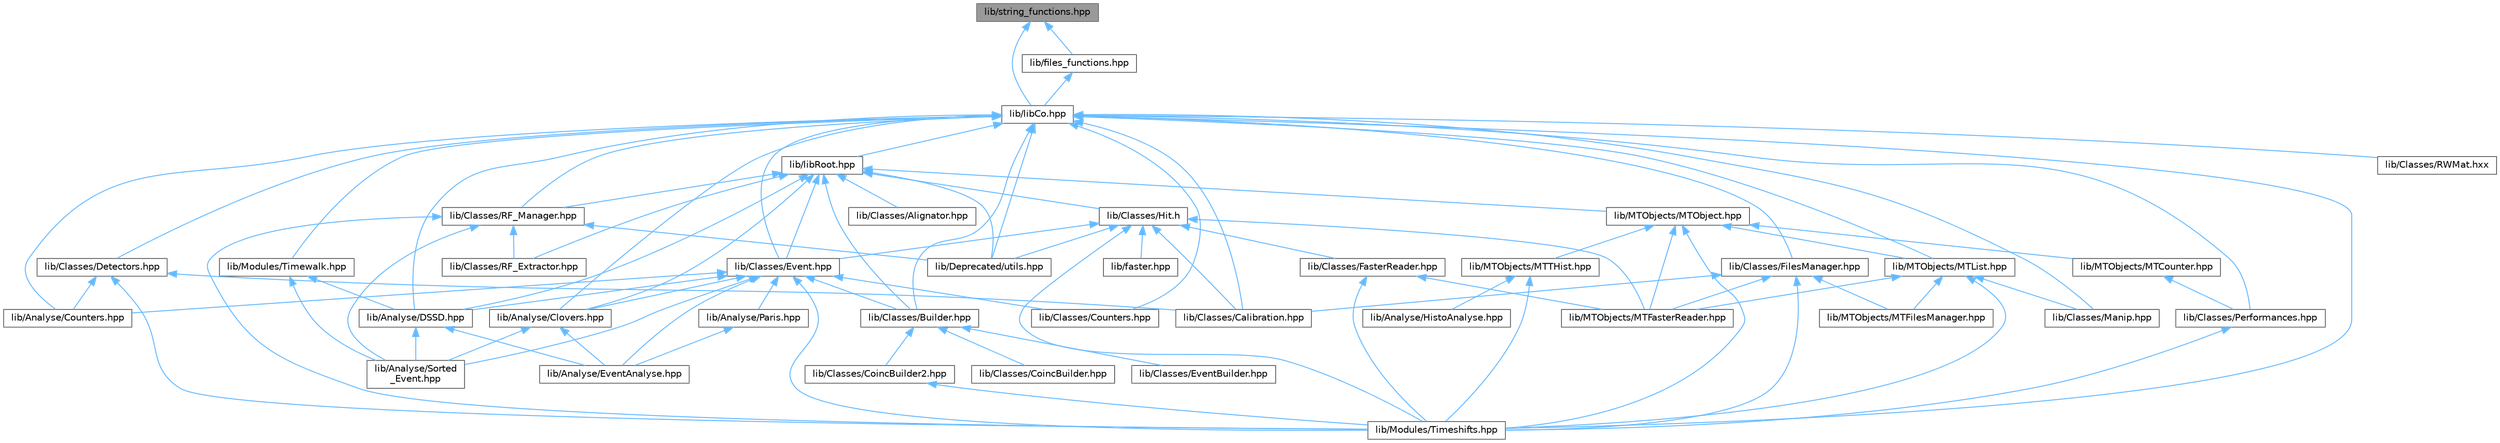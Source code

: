 digraph "lib/string_functions.hpp"
{
 // LATEX_PDF_SIZE
  bgcolor="transparent";
  edge [fontname=Helvetica,fontsize=10,labelfontname=Helvetica,labelfontsize=10];
  node [fontname=Helvetica,fontsize=10,shape=box,height=0.2,width=0.4];
  Node1 [id="Node000001",label="lib/string_functions.hpp",height=0.2,width=0.4,color="gray40", fillcolor="grey60", style="filled", fontcolor="black",tooltip=" "];
  Node1 -> Node2 [id="edge1_Node000001_Node000002",dir="back",color="steelblue1",style="solid",tooltip=" "];
  Node2 [id="Node000002",label="lib/files_functions.hpp",height=0.2,width=0.4,color="grey40", fillcolor="white", style="filled",URL="$files__functions_8hpp.html",tooltip=" "];
  Node2 -> Node3 [id="edge2_Node000002_Node000003",dir="back",color="steelblue1",style="solid",tooltip=" "];
  Node3 [id="Node000003",label="lib/libCo.hpp",height=0.2,width=0.4,color="grey40", fillcolor="white", style="filled",URL="$lib_co_8hpp.html",tooltip=" "];
  Node3 -> Node4 [id="edge3_Node000003_Node000004",dir="back",color="steelblue1",style="solid",tooltip=" "];
  Node4 [id="Node000004",label="lib/Analyse/Clovers.hpp",height=0.2,width=0.4,color="grey40", fillcolor="white", style="filled",URL="$_clovers_8hpp.html",tooltip=" "];
  Node4 -> Node5 [id="edge4_Node000004_Node000005",dir="back",color="steelblue1",style="solid",tooltip=" "];
  Node5 [id="Node000005",label="lib/Analyse/EventAnalyse.hpp",height=0.2,width=0.4,color="grey40", fillcolor="white", style="filled",URL="$_event_analyse_8hpp.html",tooltip=" "];
  Node4 -> Node6 [id="edge5_Node000004_Node000006",dir="back",color="steelblue1",style="solid",tooltip=" "];
  Node6 [id="Node000006",label="lib/Analyse/Sorted\l_Event.hpp",height=0.2,width=0.4,color="grey40", fillcolor="white", style="filled",URL="$_sorted___event_8hpp.html",tooltip=" "];
  Node3 -> Node7 [id="edge6_Node000003_Node000007",dir="back",color="steelblue1",style="solid",tooltip=" "];
  Node7 [id="Node000007",label="lib/Analyse/Counters.hpp",height=0.2,width=0.4,color="grey40", fillcolor="white", style="filled",URL="$_analyse_2_counters_8hpp.html",tooltip=" "];
  Node3 -> Node8 [id="edge7_Node000003_Node000008",dir="back",color="steelblue1",style="solid",tooltip=" "];
  Node8 [id="Node000008",label="lib/Analyse/DSSD.hpp",height=0.2,width=0.4,color="grey40", fillcolor="white", style="filled",URL="$_d_s_s_d_8hpp.html",tooltip=" "];
  Node8 -> Node5 [id="edge8_Node000008_Node000005",dir="back",color="steelblue1",style="solid",tooltip=" "];
  Node8 -> Node6 [id="edge9_Node000008_Node000006",dir="back",color="steelblue1",style="solid",tooltip=" "];
  Node3 -> Node9 [id="edge10_Node000003_Node000009",dir="back",color="steelblue1",style="solid",tooltip=" "];
  Node9 [id="Node000009",label="lib/Classes/Builder.hpp",height=0.2,width=0.4,color="grey40", fillcolor="white", style="filled",URL="$_builder_8hpp.html",tooltip=" "];
  Node9 -> Node10 [id="edge11_Node000009_Node000010",dir="back",color="steelblue1",style="solid",tooltip=" "];
  Node10 [id="Node000010",label="lib/Classes/CoincBuilder.hpp",height=0.2,width=0.4,color="grey40", fillcolor="white", style="filled",URL="$_coinc_builder_8hpp.html",tooltip=" "];
  Node9 -> Node11 [id="edge12_Node000009_Node000011",dir="back",color="steelblue1",style="solid",tooltip=" "];
  Node11 [id="Node000011",label="lib/Classes/CoincBuilder2.hpp",height=0.2,width=0.4,color="grey40", fillcolor="white", style="filled",URL="$_coinc_builder2_8hpp.html",tooltip=" "];
  Node11 -> Node12 [id="edge13_Node000011_Node000012",dir="back",color="steelblue1",style="solid",tooltip=" "];
  Node12 [id="Node000012",label="lib/Modules/Timeshifts.hpp",height=0.2,width=0.4,color="grey40", fillcolor="white", style="filled",URL="$_timeshifts_8hpp.html",tooltip=" "];
  Node9 -> Node13 [id="edge14_Node000009_Node000013",dir="back",color="steelblue1",style="solid",tooltip=" "];
  Node13 [id="Node000013",label="lib/Classes/EventBuilder.hpp",height=0.2,width=0.4,color="grey40", fillcolor="white", style="filled",URL="$_event_builder_8hpp.html",tooltip=" "];
  Node3 -> Node14 [id="edge15_Node000003_Node000014",dir="back",color="steelblue1",style="solid",tooltip=" "];
  Node14 [id="Node000014",label="lib/Classes/Calibration.hpp",height=0.2,width=0.4,color="grey40", fillcolor="white", style="filled",URL="$_calibration_8hpp.html",tooltip=" "];
  Node3 -> Node15 [id="edge16_Node000003_Node000015",dir="back",color="steelblue1",style="solid",tooltip=" "];
  Node15 [id="Node000015",label="lib/Classes/Counters.hpp",height=0.2,width=0.4,color="grey40", fillcolor="white", style="filled",URL="$_classes_2_counters_8hpp.html",tooltip=" "];
  Node3 -> Node16 [id="edge17_Node000003_Node000016",dir="back",color="steelblue1",style="solid",tooltip=" "];
  Node16 [id="Node000016",label="lib/Classes/Detectors.hpp",height=0.2,width=0.4,color="grey40", fillcolor="white", style="filled",URL="$_detectors_8hpp.html",tooltip=" "];
  Node16 -> Node7 [id="edge18_Node000016_Node000007",dir="back",color="steelblue1",style="solid",tooltip=" "];
  Node16 -> Node14 [id="edge19_Node000016_Node000014",dir="back",color="steelblue1",style="solid",tooltip=" "];
  Node16 -> Node12 [id="edge20_Node000016_Node000012",dir="back",color="steelblue1",style="solid",tooltip=" "];
  Node3 -> Node17 [id="edge21_Node000003_Node000017",dir="back",color="steelblue1",style="solid",tooltip=" "];
  Node17 [id="Node000017",label="lib/Classes/Event.hpp",height=0.2,width=0.4,color="grey40", fillcolor="white", style="filled",URL="$_event_8hpp.html",tooltip=" "];
  Node17 -> Node4 [id="edge22_Node000017_Node000004",dir="back",color="steelblue1",style="solid",tooltip=" "];
  Node17 -> Node7 [id="edge23_Node000017_Node000007",dir="back",color="steelblue1",style="solid",tooltip=" "];
  Node17 -> Node8 [id="edge24_Node000017_Node000008",dir="back",color="steelblue1",style="solid",tooltip=" "];
  Node17 -> Node5 [id="edge25_Node000017_Node000005",dir="back",color="steelblue1",style="solid",tooltip=" "];
  Node17 -> Node18 [id="edge26_Node000017_Node000018",dir="back",color="steelblue1",style="solid",tooltip=" "];
  Node18 [id="Node000018",label="lib/Analyse/Paris.hpp",height=0.2,width=0.4,color="grey40", fillcolor="white", style="filled",URL="$_paris_8hpp.html",tooltip=" "];
  Node18 -> Node5 [id="edge27_Node000018_Node000005",dir="back",color="steelblue1",style="solid",tooltip=" "];
  Node17 -> Node6 [id="edge28_Node000017_Node000006",dir="back",color="steelblue1",style="solid",tooltip=" "];
  Node17 -> Node9 [id="edge29_Node000017_Node000009",dir="back",color="steelblue1",style="solid",tooltip=" "];
  Node17 -> Node15 [id="edge30_Node000017_Node000015",dir="back",color="steelblue1",style="solid",tooltip=" "];
  Node17 -> Node12 [id="edge31_Node000017_Node000012",dir="back",color="steelblue1",style="solid",tooltip=" "];
  Node3 -> Node19 [id="edge32_Node000003_Node000019",dir="back",color="steelblue1",style="solid",tooltip=" "];
  Node19 [id="Node000019",label="lib/Classes/FilesManager.hpp",height=0.2,width=0.4,color="grey40", fillcolor="white", style="filled",URL="$_files_manager_8hpp.html",tooltip=" "];
  Node19 -> Node14 [id="edge33_Node000019_Node000014",dir="back",color="steelblue1",style="solid",tooltip=" "];
  Node19 -> Node20 [id="edge34_Node000019_Node000020",dir="back",color="steelblue1",style="solid",tooltip=" "];
  Node20 [id="Node000020",label="lib/MTObjects/MTFasterReader.hpp",height=0.2,width=0.4,color="grey40", fillcolor="white", style="filled",URL="$_m_t_faster_reader_8hpp.html",tooltip=" "];
  Node19 -> Node21 [id="edge35_Node000019_Node000021",dir="back",color="steelblue1",style="solid",tooltip=" "];
  Node21 [id="Node000021",label="lib/MTObjects/MTFilesManager.hpp",height=0.2,width=0.4,color="grey40", fillcolor="white", style="filled",URL="$_m_t_files_manager_8hpp.html",tooltip=" "];
  Node19 -> Node12 [id="edge36_Node000019_Node000012",dir="back",color="steelblue1",style="solid",tooltip=" "];
  Node3 -> Node22 [id="edge37_Node000003_Node000022",dir="back",color="steelblue1",style="solid",tooltip=" "];
  Node22 [id="Node000022",label="lib/Classes/Manip.hpp",height=0.2,width=0.4,color="grey40", fillcolor="white", style="filled",URL="$_manip_8hpp.html",tooltip=" "];
  Node3 -> Node23 [id="edge38_Node000003_Node000023",dir="back",color="steelblue1",style="solid",tooltip=" "];
  Node23 [id="Node000023",label="lib/Classes/Performances.hpp",height=0.2,width=0.4,color="grey40", fillcolor="white", style="filled",URL="$_performances_8hpp.html",tooltip=" "];
  Node23 -> Node12 [id="edge39_Node000023_Node000012",dir="back",color="steelblue1",style="solid",tooltip=" "];
  Node3 -> Node24 [id="edge40_Node000003_Node000024",dir="back",color="steelblue1",style="solid",tooltip=" "];
  Node24 [id="Node000024",label="lib/Classes/RF_Manager.hpp",height=0.2,width=0.4,color="grey40", fillcolor="white", style="filled",URL="$_r_f___manager_8hpp.html",tooltip=" "];
  Node24 -> Node6 [id="edge41_Node000024_Node000006",dir="back",color="steelblue1",style="solid",tooltip=" "];
  Node24 -> Node25 [id="edge42_Node000024_Node000025",dir="back",color="steelblue1",style="solid",tooltip=" "];
  Node25 [id="Node000025",label="lib/Classes/RF_Extractor.hpp",height=0.2,width=0.4,color="grey40", fillcolor="white", style="filled",URL="$_r_f___extractor_8hpp.html",tooltip=" "];
  Node24 -> Node26 [id="edge43_Node000024_Node000026",dir="back",color="steelblue1",style="solid",tooltip=" "];
  Node26 [id="Node000026",label="lib/Deprecated/utils.hpp",height=0.2,width=0.4,color="grey40", fillcolor="white", style="filled",URL="$utils_8hpp.html",tooltip=" "];
  Node24 -> Node12 [id="edge44_Node000024_Node000012",dir="back",color="steelblue1",style="solid",tooltip=" "];
  Node3 -> Node27 [id="edge45_Node000003_Node000027",dir="back",color="steelblue1",style="solid",tooltip=" "];
  Node27 [id="Node000027",label="lib/Classes/RWMat.hxx",height=0.2,width=0.4,color="grey40", fillcolor="white", style="filled",URL="$_r_w_mat_8hxx.html",tooltip=" "];
  Node3 -> Node26 [id="edge46_Node000003_Node000026",dir="back",color="steelblue1",style="solid",tooltip=" "];
  Node3 -> Node28 [id="edge47_Node000003_Node000028",dir="back",color="steelblue1",style="solid",tooltip=" "];
  Node28 [id="Node000028",label="lib/MTObjects/MTList.hpp",height=0.2,width=0.4,color="grey40", fillcolor="white", style="filled",URL="$_m_t_list_8hpp.html",tooltip=" "];
  Node28 -> Node22 [id="edge48_Node000028_Node000022",dir="back",color="steelblue1",style="solid",tooltip=" "];
  Node28 -> Node20 [id="edge49_Node000028_Node000020",dir="back",color="steelblue1",style="solid",tooltip=" "];
  Node28 -> Node21 [id="edge50_Node000028_Node000021",dir="back",color="steelblue1",style="solid",tooltip=" "];
  Node28 -> Node12 [id="edge51_Node000028_Node000012",dir="back",color="steelblue1",style="solid",tooltip=" "];
  Node3 -> Node12 [id="edge52_Node000003_Node000012",dir="back",color="steelblue1",style="solid",tooltip=" "];
  Node3 -> Node29 [id="edge53_Node000003_Node000029",dir="back",color="steelblue1",style="solid",tooltip=" "];
  Node29 [id="Node000029",label="lib/Modules/Timewalk.hpp",height=0.2,width=0.4,color="grey40", fillcolor="white", style="filled",URL="$_timewalk_8hpp.html",tooltip=" "];
  Node29 -> Node8 [id="edge54_Node000029_Node000008",dir="back",color="steelblue1",style="solid",tooltip=" "];
  Node29 -> Node6 [id="edge55_Node000029_Node000006",dir="back",color="steelblue1",style="solid",tooltip=" "];
  Node3 -> Node30 [id="edge56_Node000003_Node000030",dir="back",color="steelblue1",style="solid",tooltip=" "];
  Node30 [id="Node000030",label="lib/libRoot.hpp",height=0.2,width=0.4,color="grey40", fillcolor="white", style="filled",URL="$lib_root_8hpp.html",tooltip=" "];
  Node30 -> Node4 [id="edge57_Node000030_Node000004",dir="back",color="steelblue1",style="solid",tooltip=" "];
  Node30 -> Node8 [id="edge58_Node000030_Node000008",dir="back",color="steelblue1",style="solid",tooltip=" "];
  Node30 -> Node31 [id="edge59_Node000030_Node000031",dir="back",color="steelblue1",style="solid",tooltip=" "];
  Node31 [id="Node000031",label="lib/Classes/Alignator.hpp",height=0.2,width=0.4,color="grey40", fillcolor="white", style="filled",URL="$_alignator_8hpp.html",tooltip=" "];
  Node30 -> Node9 [id="edge60_Node000030_Node000009",dir="back",color="steelblue1",style="solid",tooltip=" "];
  Node30 -> Node17 [id="edge61_Node000030_Node000017",dir="back",color="steelblue1",style="solid",tooltip=" "];
  Node30 -> Node32 [id="edge62_Node000030_Node000032",dir="back",color="steelblue1",style="solid",tooltip=" "];
  Node32 [id="Node000032",label="lib/Classes/Hit.h",height=0.2,width=0.4,color="grey40", fillcolor="white", style="filled",URL="$_hit_8h.html",tooltip=" "];
  Node32 -> Node14 [id="edge63_Node000032_Node000014",dir="back",color="steelblue1",style="solid",tooltip=" "];
  Node32 -> Node17 [id="edge64_Node000032_Node000017",dir="back",color="steelblue1",style="solid",tooltip=" "];
  Node32 -> Node33 [id="edge65_Node000032_Node000033",dir="back",color="steelblue1",style="solid",tooltip=" "];
  Node33 [id="Node000033",label="lib/Classes/FasterReader.hpp",height=0.2,width=0.4,color="grey40", fillcolor="white", style="filled",URL="$_faster_reader_8hpp.html",tooltip=" "];
  Node33 -> Node20 [id="edge66_Node000033_Node000020",dir="back",color="steelblue1",style="solid",tooltip=" "];
  Node33 -> Node12 [id="edge67_Node000033_Node000012",dir="back",color="steelblue1",style="solid",tooltip=" "];
  Node32 -> Node26 [id="edge68_Node000032_Node000026",dir="back",color="steelblue1",style="solid",tooltip=" "];
  Node32 -> Node20 [id="edge69_Node000032_Node000020",dir="back",color="steelblue1",style="solid",tooltip=" "];
  Node32 -> Node12 [id="edge70_Node000032_Node000012",dir="back",color="steelblue1",style="solid",tooltip=" "];
  Node32 -> Node34 [id="edge71_Node000032_Node000034",dir="back",color="steelblue1",style="solid",tooltip=" "];
  Node34 [id="Node000034",label="lib/faster.hpp",height=0.2,width=0.4,color="grey40", fillcolor="white", style="filled",URL="$faster_8hpp.html",tooltip=" "];
  Node30 -> Node25 [id="edge72_Node000030_Node000025",dir="back",color="steelblue1",style="solid",tooltip=" "];
  Node30 -> Node24 [id="edge73_Node000030_Node000024",dir="back",color="steelblue1",style="solid",tooltip=" "];
  Node30 -> Node26 [id="edge74_Node000030_Node000026",dir="back",color="steelblue1",style="solid",tooltip=" "];
  Node30 -> Node35 [id="edge75_Node000030_Node000035",dir="back",color="steelblue1",style="solid",tooltip=" "];
  Node35 [id="Node000035",label="lib/MTObjects/MTObject.hpp",height=0.2,width=0.4,color="grey40", fillcolor="white", style="filled",URL="$_m_t_object_8hpp.html",tooltip=" "];
  Node35 -> Node36 [id="edge76_Node000035_Node000036",dir="back",color="steelblue1",style="solid",tooltip=" "];
  Node36 [id="Node000036",label="lib/MTObjects/MTCounter.hpp",height=0.2,width=0.4,color="grey40", fillcolor="white", style="filled",URL="$_m_t_counter_8hpp.html",tooltip=" "];
  Node36 -> Node23 [id="edge77_Node000036_Node000023",dir="back",color="steelblue1",style="solid",tooltip=" "];
  Node35 -> Node20 [id="edge78_Node000035_Node000020",dir="back",color="steelblue1",style="solid",tooltip=" "];
  Node35 -> Node28 [id="edge79_Node000035_Node000028",dir="back",color="steelblue1",style="solid",tooltip=" "];
  Node35 -> Node37 [id="edge80_Node000035_Node000037",dir="back",color="steelblue1",style="solid",tooltip=" "];
  Node37 [id="Node000037",label="lib/MTObjects/MTTHist.hpp",height=0.2,width=0.4,color="grey40", fillcolor="white", style="filled",URL="$_m_t_t_hist_8hpp.html",tooltip=" "];
  Node37 -> Node38 [id="edge81_Node000037_Node000038",dir="back",color="steelblue1",style="solid",tooltip=" "];
  Node38 [id="Node000038",label="lib/Analyse/HistoAnalyse.hpp",height=0.2,width=0.4,color="grey40", fillcolor="white", style="filled",URL="$_histo_analyse_8hpp.html",tooltip=" "];
  Node37 -> Node12 [id="edge82_Node000037_Node000012",dir="back",color="steelblue1",style="solid",tooltip=" "];
  Node35 -> Node12 [id="edge83_Node000035_Node000012",dir="back",color="steelblue1",style="solid",tooltip=" "];
  Node1 -> Node3 [id="edge84_Node000001_Node000003",dir="back",color="steelblue1",style="solid",tooltip=" "];
}
